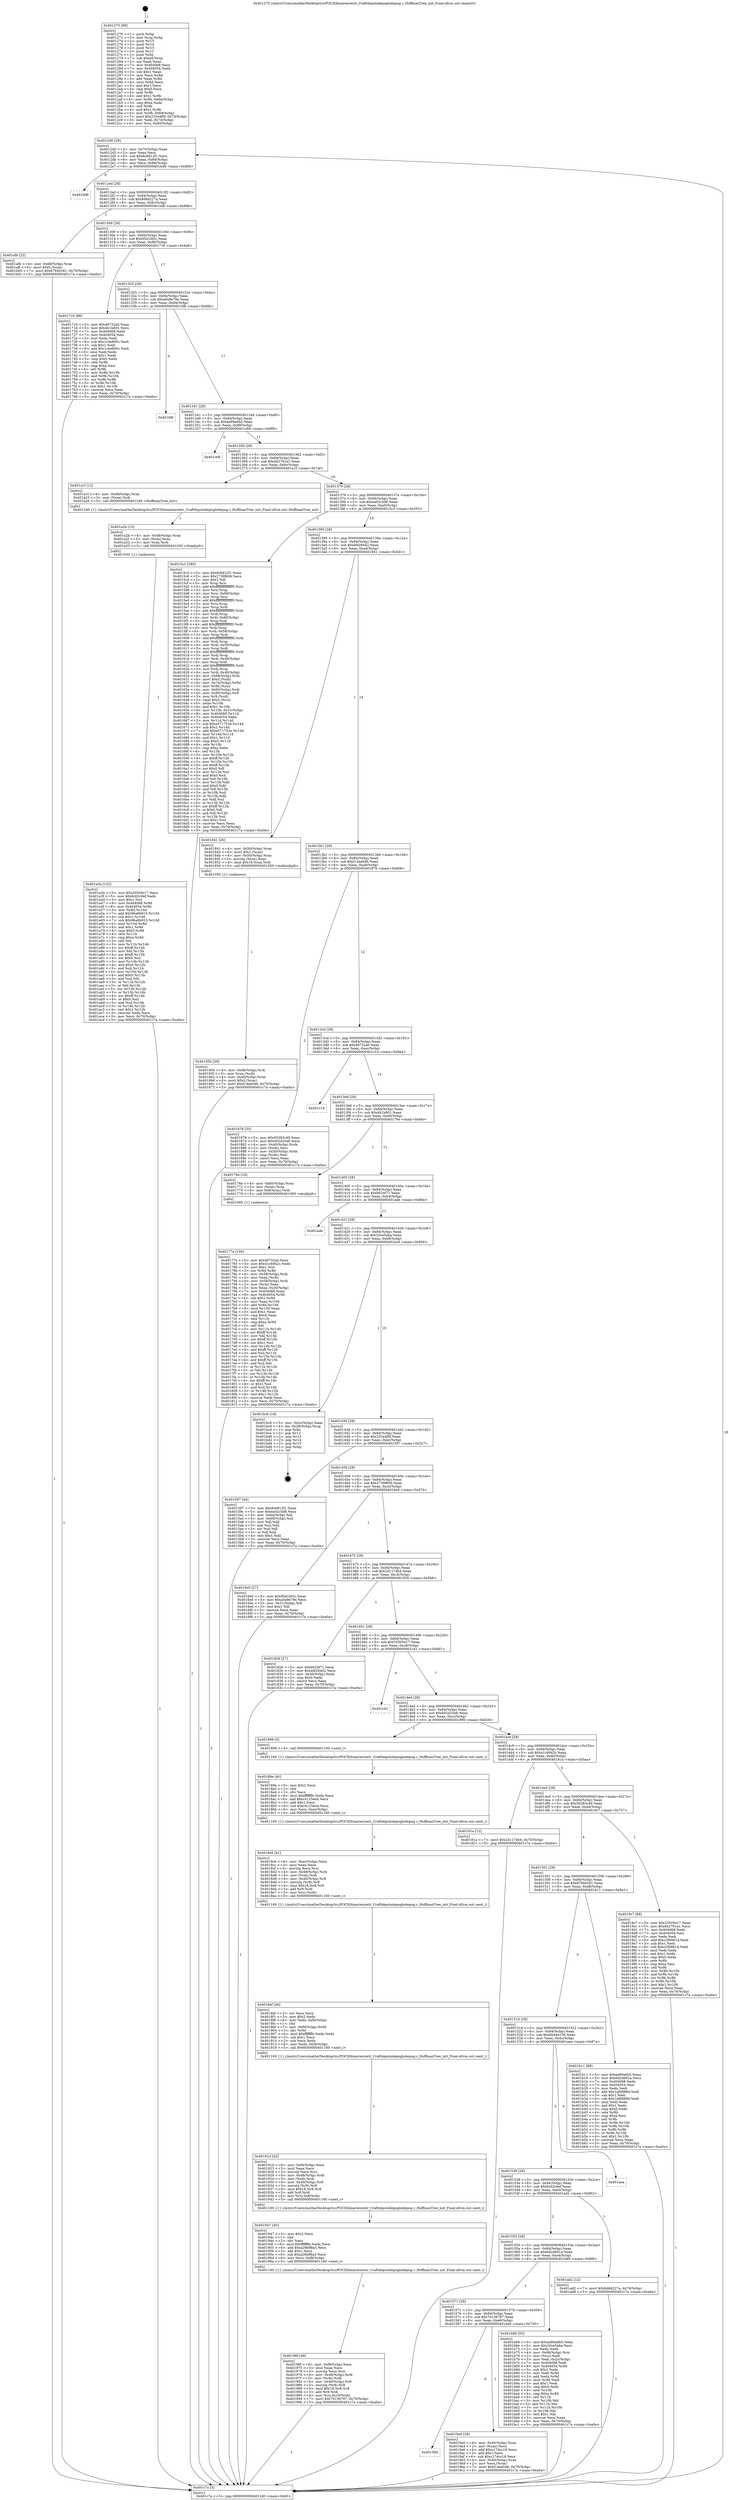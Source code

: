 digraph "0x401270" {
  label = "0x401270 (/mnt/c/Users/mathe/Desktop/tcc/POCII/binaries/extr_Craftdepslodepnglodepng.c_HuffmanTree_init_Final-ollvm.out::main(0))"
  labelloc = "t"
  node[shape=record]

  Entry [label="",width=0.3,height=0.3,shape=circle,fillcolor=black,style=filled]
  "0x4012d0" [label="{
     0x4012d0 [29]\l
     | [instrs]\l
     &nbsp;&nbsp;0x4012d0 \<+3\>: mov -0x70(%rbp),%eax\l
     &nbsp;&nbsp;0x4012d3 \<+2\>: mov %eax,%ecx\l
     &nbsp;&nbsp;0x4012d5 \<+6\>: sub $0x8c6812f1,%ecx\l
     &nbsp;&nbsp;0x4012db \<+6\>: mov %eax,-0x84(%rbp)\l
     &nbsp;&nbsp;0x4012e1 \<+6\>: mov %ecx,-0x88(%rbp)\l
     &nbsp;&nbsp;0x4012e7 \<+6\>: je 0000000000401bd8 \<main+0x968\>\l
  }"]
  "0x401bd8" [label="{
     0x401bd8\l
  }", style=dashed]
  "0x4012ed" [label="{
     0x4012ed [28]\l
     | [instrs]\l
     &nbsp;&nbsp;0x4012ed \<+5\>: jmp 00000000004012f2 \<main+0x82\>\l
     &nbsp;&nbsp;0x4012f2 \<+6\>: mov -0x84(%rbp),%eax\l
     &nbsp;&nbsp;0x4012f8 \<+5\>: sub $0x8d8d227a,%eax\l
     &nbsp;&nbsp;0x4012fd \<+6\>: mov %eax,-0x8c(%rbp)\l
     &nbsp;&nbsp;0x401303 \<+6\>: je 0000000000401afb \<main+0x88b\>\l
  }"]
  Exit [label="",width=0.3,height=0.3,shape=circle,fillcolor=black,style=filled,peripheries=2]
  "0x401afb" [label="{
     0x401afb [22]\l
     | [instrs]\l
     &nbsp;&nbsp;0x401afb \<+4\>: mov -0x68(%rbp),%rax\l
     &nbsp;&nbsp;0x401aff \<+6\>: movl $0x0,(%rax)\l
     &nbsp;&nbsp;0x401b05 \<+7\>: movl $0x67940261,-0x70(%rbp)\l
     &nbsp;&nbsp;0x401b0c \<+5\>: jmp 0000000000401c7a \<main+0xa0a\>\l
  }"]
  "0x401309" [label="{
     0x401309 [28]\l
     | [instrs]\l
     &nbsp;&nbsp;0x401309 \<+5\>: jmp 000000000040130e \<main+0x9e\>\l
     &nbsp;&nbsp;0x40130e \<+6\>: mov -0x84(%rbp),%eax\l
     &nbsp;&nbsp;0x401314 \<+5\>: sub $0x95d1fd3c,%eax\l
     &nbsp;&nbsp;0x401319 \<+6\>: mov %eax,-0x90(%rbp)\l
     &nbsp;&nbsp;0x40131f \<+6\>: je 0000000000401716 \<main+0x4a6\>\l
  }"]
  "0x401a3a" [label="{
     0x401a3a [152]\l
     | [instrs]\l
     &nbsp;&nbsp;0x401a3a \<+5\>: mov $0x33505e17,%ecx\l
     &nbsp;&nbsp;0x401a3f \<+5\>: mov $0x6c62c9ef,%edx\l
     &nbsp;&nbsp;0x401a44 \<+3\>: mov $0x1,%sil\l
     &nbsp;&nbsp;0x401a47 \<+8\>: mov 0x404068,%r8d\l
     &nbsp;&nbsp;0x401a4f \<+8\>: mov 0x404054,%r9d\l
     &nbsp;&nbsp;0x401a57 \<+3\>: mov %r8d,%r10d\l
     &nbsp;&nbsp;0x401a5a \<+7\>: add $0x96a6b915,%r10d\l
     &nbsp;&nbsp;0x401a61 \<+4\>: sub $0x1,%r10d\l
     &nbsp;&nbsp;0x401a65 \<+7\>: sub $0x96a6b915,%r10d\l
     &nbsp;&nbsp;0x401a6c \<+4\>: imul %r10d,%r8d\l
     &nbsp;&nbsp;0x401a70 \<+4\>: and $0x1,%r8d\l
     &nbsp;&nbsp;0x401a74 \<+4\>: cmp $0x0,%r8d\l
     &nbsp;&nbsp;0x401a78 \<+4\>: sete %r11b\l
     &nbsp;&nbsp;0x401a7c \<+4\>: cmp $0xa,%r9d\l
     &nbsp;&nbsp;0x401a80 \<+3\>: setl %bl\l
     &nbsp;&nbsp;0x401a83 \<+3\>: mov %r11b,%r14b\l
     &nbsp;&nbsp;0x401a86 \<+4\>: xor $0xff,%r14b\l
     &nbsp;&nbsp;0x401a8a \<+3\>: mov %bl,%r15b\l
     &nbsp;&nbsp;0x401a8d \<+4\>: xor $0xff,%r15b\l
     &nbsp;&nbsp;0x401a91 \<+4\>: xor $0x0,%sil\l
     &nbsp;&nbsp;0x401a95 \<+3\>: mov %r14b,%r12b\l
     &nbsp;&nbsp;0x401a98 \<+4\>: and $0x0,%r12b\l
     &nbsp;&nbsp;0x401a9c \<+3\>: and %sil,%r11b\l
     &nbsp;&nbsp;0x401a9f \<+3\>: mov %r15b,%r13b\l
     &nbsp;&nbsp;0x401aa2 \<+4\>: and $0x0,%r13b\l
     &nbsp;&nbsp;0x401aa6 \<+3\>: and %sil,%bl\l
     &nbsp;&nbsp;0x401aa9 \<+3\>: or %r11b,%r12b\l
     &nbsp;&nbsp;0x401aac \<+3\>: or %bl,%r13b\l
     &nbsp;&nbsp;0x401aaf \<+3\>: xor %r13b,%r12b\l
     &nbsp;&nbsp;0x401ab2 \<+3\>: or %r15b,%r14b\l
     &nbsp;&nbsp;0x401ab5 \<+4\>: xor $0xff,%r14b\l
     &nbsp;&nbsp;0x401ab9 \<+4\>: or $0x0,%sil\l
     &nbsp;&nbsp;0x401abd \<+3\>: and %sil,%r14b\l
     &nbsp;&nbsp;0x401ac0 \<+3\>: or %r14b,%r12b\l
     &nbsp;&nbsp;0x401ac3 \<+4\>: test $0x1,%r12b\l
     &nbsp;&nbsp;0x401ac7 \<+3\>: cmovne %edx,%ecx\l
     &nbsp;&nbsp;0x401aca \<+3\>: mov %ecx,-0x70(%rbp)\l
     &nbsp;&nbsp;0x401acd \<+5\>: jmp 0000000000401c7a \<main+0xa0a\>\l
  }"]
  "0x401716" [label="{
     0x401716 [88]\l
     | [instrs]\l
     &nbsp;&nbsp;0x401716 \<+5\>: mov $0x49732a0,%eax\l
     &nbsp;&nbsp;0x40171b \<+5\>: mov $0x4b1b801,%ecx\l
     &nbsp;&nbsp;0x401720 \<+7\>: mov 0x404068,%edx\l
     &nbsp;&nbsp;0x401727 \<+7\>: mov 0x404054,%esi\l
     &nbsp;&nbsp;0x40172e \<+2\>: mov %edx,%edi\l
     &nbsp;&nbsp;0x401730 \<+6\>: sub $0x1c4e895c,%edi\l
     &nbsp;&nbsp;0x401736 \<+3\>: sub $0x1,%edi\l
     &nbsp;&nbsp;0x401739 \<+6\>: add $0x1c4e895c,%edi\l
     &nbsp;&nbsp;0x40173f \<+3\>: imul %edi,%edx\l
     &nbsp;&nbsp;0x401742 \<+3\>: and $0x1,%edx\l
     &nbsp;&nbsp;0x401745 \<+3\>: cmp $0x0,%edx\l
     &nbsp;&nbsp;0x401748 \<+4\>: sete %r8b\l
     &nbsp;&nbsp;0x40174c \<+3\>: cmp $0xa,%esi\l
     &nbsp;&nbsp;0x40174f \<+4\>: setl %r9b\l
     &nbsp;&nbsp;0x401753 \<+3\>: mov %r8b,%r10b\l
     &nbsp;&nbsp;0x401756 \<+3\>: and %r9b,%r10b\l
     &nbsp;&nbsp;0x401759 \<+3\>: xor %r9b,%r8b\l
     &nbsp;&nbsp;0x40175c \<+3\>: or %r8b,%r10b\l
     &nbsp;&nbsp;0x40175f \<+4\>: test $0x1,%r10b\l
     &nbsp;&nbsp;0x401763 \<+3\>: cmovne %ecx,%eax\l
     &nbsp;&nbsp;0x401766 \<+3\>: mov %eax,-0x70(%rbp)\l
     &nbsp;&nbsp;0x401769 \<+5\>: jmp 0000000000401c7a \<main+0xa0a\>\l
  }"]
  "0x401325" [label="{
     0x401325 [28]\l
     | [instrs]\l
     &nbsp;&nbsp;0x401325 \<+5\>: jmp 000000000040132a \<main+0xba\>\l
     &nbsp;&nbsp;0x40132a \<+6\>: mov -0x84(%rbp),%eax\l
     &nbsp;&nbsp;0x401330 \<+5\>: sub $0xa0a9e79e,%eax\l
     &nbsp;&nbsp;0x401335 \<+6\>: mov %eax,-0x94(%rbp)\l
     &nbsp;&nbsp;0x40133b \<+6\>: je 00000000004016fb \<main+0x48b\>\l
  }"]
  "0x401a2b" [label="{
     0x401a2b [15]\l
     | [instrs]\l
     &nbsp;&nbsp;0x401a2b \<+4\>: mov -0x48(%rbp),%rax\l
     &nbsp;&nbsp;0x401a2f \<+3\>: mov (%rax),%rax\l
     &nbsp;&nbsp;0x401a32 \<+3\>: mov %rax,%rdi\l
     &nbsp;&nbsp;0x401a35 \<+5\>: call 0000000000401030 \<free@plt\>\l
     | [calls]\l
     &nbsp;&nbsp;0x401030 \{1\} (unknown)\l
  }"]
  "0x4016fb" [label="{
     0x4016fb\l
  }", style=dashed]
  "0x401341" [label="{
     0x401341 [28]\l
     | [instrs]\l
     &nbsp;&nbsp;0x401341 \<+5\>: jmp 0000000000401346 \<main+0xd6\>\l
     &nbsp;&nbsp;0x401346 \<+6\>: mov -0x84(%rbp),%eax\l
     &nbsp;&nbsp;0x40134c \<+5\>: sub $0xae89a6b5,%eax\l
     &nbsp;&nbsp;0x401351 \<+6\>: mov %eax,-0x98(%rbp)\l
     &nbsp;&nbsp;0x401357 \<+6\>: je 0000000000401c68 \<main+0x9f8\>\l
  }"]
  "0x40158d" [label="{
     0x40158d\l
  }", style=dashed]
  "0x401c68" [label="{
     0x401c68\l
  }", style=dashed]
  "0x40135d" [label="{
     0x40135d [28]\l
     | [instrs]\l
     &nbsp;&nbsp;0x40135d \<+5\>: jmp 0000000000401362 \<main+0xf2\>\l
     &nbsp;&nbsp;0x401362 \<+6\>: mov -0x84(%rbp),%eax\l
     &nbsp;&nbsp;0x401368 \<+5\>: sub $0xd42791a1,%eax\l
     &nbsp;&nbsp;0x40136d \<+6\>: mov %eax,-0x9c(%rbp)\l
     &nbsp;&nbsp;0x401373 \<+6\>: je 0000000000401a1f \<main+0x7af\>\l
  }"]
  "0x4019a0" [label="{
     0x4019a0 [39]\l
     | [instrs]\l
     &nbsp;&nbsp;0x4019a0 \<+4\>: mov -0x40(%rbp),%rax\l
     &nbsp;&nbsp;0x4019a4 \<+2\>: mov (%rax),%ecx\l
     &nbsp;&nbsp;0x4019a6 \<+6\>: add $0xc17dcc18,%ecx\l
     &nbsp;&nbsp;0x4019ac \<+3\>: add $0x1,%ecx\l
     &nbsp;&nbsp;0x4019af \<+6\>: sub $0xc17dcc18,%ecx\l
     &nbsp;&nbsp;0x4019b5 \<+4\>: mov -0x40(%rbp),%rax\l
     &nbsp;&nbsp;0x4019b9 \<+2\>: mov %ecx,(%rax)\l
     &nbsp;&nbsp;0x4019bb \<+7\>: movl $0xf14ae046,-0x70(%rbp)\l
     &nbsp;&nbsp;0x4019c2 \<+5\>: jmp 0000000000401c7a \<main+0xa0a\>\l
  }"]
  "0x401a1f" [label="{
     0x401a1f [12]\l
     | [instrs]\l
     &nbsp;&nbsp;0x401a1f \<+4\>: mov -0x48(%rbp),%rax\l
     &nbsp;&nbsp;0x401a23 \<+3\>: mov (%rax),%rdi\l
     &nbsp;&nbsp;0x401a26 \<+5\>: call 0000000000401240 \<HuffmanTree_init\>\l
     | [calls]\l
     &nbsp;&nbsp;0x401240 \{1\} (/mnt/c/Users/mathe/Desktop/tcc/POCII/binaries/extr_Craftdepslodepnglodepng.c_HuffmanTree_init_Final-ollvm.out::HuffmanTree_init)\l
  }"]
  "0x401379" [label="{
     0x401379 [28]\l
     | [instrs]\l
     &nbsp;&nbsp;0x401379 \<+5\>: jmp 000000000040137e \<main+0x10e\>\l
     &nbsp;&nbsp;0x40137e \<+6\>: mov -0x84(%rbp),%eax\l
     &nbsp;&nbsp;0x401384 \<+5\>: sub $0xea02c5d8,%eax\l
     &nbsp;&nbsp;0x401389 \<+6\>: mov %eax,-0xa0(%rbp)\l
     &nbsp;&nbsp;0x40138f \<+6\>: je 00000000004015c3 \<main+0x353\>\l
  }"]
  "0x401571" [label="{
     0x401571 [28]\l
     | [instrs]\l
     &nbsp;&nbsp;0x401571 \<+5\>: jmp 0000000000401576 \<main+0x306\>\l
     &nbsp;&nbsp;0x401576 \<+6\>: mov -0x84(%rbp),%eax\l
     &nbsp;&nbsp;0x40157c \<+5\>: sub $0x70156787,%eax\l
     &nbsp;&nbsp;0x401581 \<+6\>: mov %eax,-0xe8(%rbp)\l
     &nbsp;&nbsp;0x401587 \<+6\>: je 00000000004019a0 \<main+0x730\>\l
  }"]
  "0x4015c3" [label="{
     0x4015c3 [285]\l
     | [instrs]\l
     &nbsp;&nbsp;0x4015c3 \<+5\>: mov $0x8c6812f1,%eax\l
     &nbsp;&nbsp;0x4015c8 \<+5\>: mov $0x2739f606,%ecx\l
     &nbsp;&nbsp;0x4015cd \<+2\>: mov $0x1,%dl\l
     &nbsp;&nbsp;0x4015cf \<+3\>: mov %rsp,%rsi\l
     &nbsp;&nbsp;0x4015d2 \<+4\>: add $0xfffffffffffffff0,%rsi\l
     &nbsp;&nbsp;0x4015d6 \<+3\>: mov %rsi,%rsp\l
     &nbsp;&nbsp;0x4015d9 \<+4\>: mov %rsi,-0x68(%rbp)\l
     &nbsp;&nbsp;0x4015dd \<+3\>: mov %rsp,%rsi\l
     &nbsp;&nbsp;0x4015e0 \<+4\>: add $0xfffffffffffffff0,%rsi\l
     &nbsp;&nbsp;0x4015e4 \<+3\>: mov %rsi,%rsp\l
     &nbsp;&nbsp;0x4015e7 \<+3\>: mov %rsp,%rdi\l
     &nbsp;&nbsp;0x4015ea \<+4\>: add $0xfffffffffffffff0,%rdi\l
     &nbsp;&nbsp;0x4015ee \<+3\>: mov %rdi,%rsp\l
     &nbsp;&nbsp;0x4015f1 \<+4\>: mov %rdi,-0x60(%rbp)\l
     &nbsp;&nbsp;0x4015f5 \<+3\>: mov %rsp,%rdi\l
     &nbsp;&nbsp;0x4015f8 \<+4\>: add $0xfffffffffffffff0,%rdi\l
     &nbsp;&nbsp;0x4015fc \<+3\>: mov %rdi,%rsp\l
     &nbsp;&nbsp;0x4015ff \<+4\>: mov %rdi,-0x58(%rbp)\l
     &nbsp;&nbsp;0x401603 \<+3\>: mov %rsp,%rdi\l
     &nbsp;&nbsp;0x401606 \<+4\>: add $0xfffffffffffffff0,%rdi\l
     &nbsp;&nbsp;0x40160a \<+3\>: mov %rdi,%rsp\l
     &nbsp;&nbsp;0x40160d \<+4\>: mov %rdi,-0x50(%rbp)\l
     &nbsp;&nbsp;0x401611 \<+3\>: mov %rsp,%rdi\l
     &nbsp;&nbsp;0x401614 \<+4\>: add $0xfffffffffffffff0,%rdi\l
     &nbsp;&nbsp;0x401618 \<+3\>: mov %rdi,%rsp\l
     &nbsp;&nbsp;0x40161b \<+4\>: mov %rdi,-0x48(%rbp)\l
     &nbsp;&nbsp;0x40161f \<+3\>: mov %rsp,%rdi\l
     &nbsp;&nbsp;0x401622 \<+4\>: add $0xfffffffffffffff0,%rdi\l
     &nbsp;&nbsp;0x401626 \<+3\>: mov %rdi,%rsp\l
     &nbsp;&nbsp;0x401629 \<+4\>: mov %rdi,-0x40(%rbp)\l
     &nbsp;&nbsp;0x40162d \<+4\>: mov -0x68(%rbp),%rdi\l
     &nbsp;&nbsp;0x401631 \<+6\>: movl $0x0,(%rdi)\l
     &nbsp;&nbsp;0x401637 \<+4\>: mov -0x74(%rbp),%r8d\l
     &nbsp;&nbsp;0x40163b \<+3\>: mov %r8d,(%rsi)\l
     &nbsp;&nbsp;0x40163e \<+4\>: mov -0x60(%rbp),%rdi\l
     &nbsp;&nbsp;0x401642 \<+4\>: mov -0x80(%rbp),%r9\l
     &nbsp;&nbsp;0x401646 \<+3\>: mov %r9,(%rdi)\l
     &nbsp;&nbsp;0x401649 \<+3\>: cmpl $0x2,(%rsi)\l
     &nbsp;&nbsp;0x40164c \<+4\>: setne %r10b\l
     &nbsp;&nbsp;0x401650 \<+4\>: and $0x1,%r10b\l
     &nbsp;&nbsp;0x401654 \<+4\>: mov %r10b,-0x31(%rbp)\l
     &nbsp;&nbsp;0x401658 \<+8\>: mov 0x404068,%r11d\l
     &nbsp;&nbsp;0x401660 \<+7\>: mov 0x404054,%ebx\l
     &nbsp;&nbsp;0x401667 \<+3\>: mov %r11d,%r14d\l
     &nbsp;&nbsp;0x40166a \<+7\>: sub $0xe571753e,%r14d\l
     &nbsp;&nbsp;0x401671 \<+4\>: sub $0x1,%r14d\l
     &nbsp;&nbsp;0x401675 \<+7\>: add $0xe571753e,%r14d\l
     &nbsp;&nbsp;0x40167c \<+4\>: imul %r14d,%r11d\l
     &nbsp;&nbsp;0x401680 \<+4\>: and $0x1,%r11d\l
     &nbsp;&nbsp;0x401684 \<+4\>: cmp $0x0,%r11d\l
     &nbsp;&nbsp;0x401688 \<+4\>: sete %r10b\l
     &nbsp;&nbsp;0x40168c \<+3\>: cmp $0xa,%ebx\l
     &nbsp;&nbsp;0x40168f \<+4\>: setl %r15b\l
     &nbsp;&nbsp;0x401693 \<+3\>: mov %r10b,%r12b\l
     &nbsp;&nbsp;0x401696 \<+4\>: xor $0xff,%r12b\l
     &nbsp;&nbsp;0x40169a \<+3\>: mov %r15b,%r13b\l
     &nbsp;&nbsp;0x40169d \<+4\>: xor $0xff,%r13b\l
     &nbsp;&nbsp;0x4016a1 \<+3\>: xor $0x0,%dl\l
     &nbsp;&nbsp;0x4016a4 \<+3\>: mov %r12b,%sil\l
     &nbsp;&nbsp;0x4016a7 \<+4\>: and $0x0,%sil\l
     &nbsp;&nbsp;0x4016ab \<+3\>: and %dl,%r10b\l
     &nbsp;&nbsp;0x4016ae \<+3\>: mov %r13b,%dil\l
     &nbsp;&nbsp;0x4016b1 \<+4\>: and $0x0,%dil\l
     &nbsp;&nbsp;0x4016b5 \<+3\>: and %dl,%r15b\l
     &nbsp;&nbsp;0x4016b8 \<+3\>: or %r10b,%sil\l
     &nbsp;&nbsp;0x4016bb \<+3\>: or %r15b,%dil\l
     &nbsp;&nbsp;0x4016be \<+3\>: xor %dil,%sil\l
     &nbsp;&nbsp;0x4016c1 \<+3\>: or %r13b,%r12b\l
     &nbsp;&nbsp;0x4016c4 \<+4\>: xor $0xff,%r12b\l
     &nbsp;&nbsp;0x4016c8 \<+3\>: or $0x0,%dl\l
     &nbsp;&nbsp;0x4016cb \<+3\>: and %dl,%r12b\l
     &nbsp;&nbsp;0x4016ce \<+3\>: or %r12b,%sil\l
     &nbsp;&nbsp;0x4016d1 \<+4\>: test $0x1,%sil\l
     &nbsp;&nbsp;0x4016d5 \<+3\>: cmovne %ecx,%eax\l
     &nbsp;&nbsp;0x4016d8 \<+3\>: mov %eax,-0x70(%rbp)\l
     &nbsp;&nbsp;0x4016db \<+5\>: jmp 0000000000401c7a \<main+0xa0a\>\l
  }"]
  "0x401395" [label="{
     0x401395 [28]\l
     | [instrs]\l
     &nbsp;&nbsp;0x401395 \<+5\>: jmp 000000000040139a \<main+0x12a\>\l
     &nbsp;&nbsp;0x40139a \<+6\>: mov -0x84(%rbp),%eax\l
     &nbsp;&nbsp;0x4013a0 \<+5\>: sub $0xefd28442,%eax\l
     &nbsp;&nbsp;0x4013a5 \<+6\>: mov %eax,-0xa4(%rbp)\l
     &nbsp;&nbsp;0x4013ab \<+6\>: je 0000000000401841 \<main+0x5d1\>\l
  }"]
  "0x401b69" [label="{
     0x401b69 [93]\l
     | [instrs]\l
     &nbsp;&nbsp;0x401b69 \<+5\>: mov $0xae89a6b5,%eax\l
     &nbsp;&nbsp;0x401b6e \<+5\>: mov $0x20ce5aba,%ecx\l
     &nbsp;&nbsp;0x401b73 \<+2\>: xor %edx,%edx\l
     &nbsp;&nbsp;0x401b75 \<+4\>: mov -0x68(%rbp),%rsi\l
     &nbsp;&nbsp;0x401b79 \<+2\>: mov (%rsi),%edi\l
     &nbsp;&nbsp;0x401b7b \<+3\>: mov %edi,-0x2c(%rbp)\l
     &nbsp;&nbsp;0x401b7e \<+7\>: mov 0x404068,%edi\l
     &nbsp;&nbsp;0x401b85 \<+8\>: mov 0x404054,%r8d\l
     &nbsp;&nbsp;0x401b8d \<+3\>: sub $0x1,%edx\l
     &nbsp;&nbsp;0x401b90 \<+3\>: mov %edi,%r9d\l
     &nbsp;&nbsp;0x401b93 \<+3\>: add %edx,%r9d\l
     &nbsp;&nbsp;0x401b96 \<+4\>: imul %r9d,%edi\l
     &nbsp;&nbsp;0x401b9a \<+3\>: and $0x1,%edi\l
     &nbsp;&nbsp;0x401b9d \<+3\>: cmp $0x0,%edi\l
     &nbsp;&nbsp;0x401ba0 \<+4\>: sete %r10b\l
     &nbsp;&nbsp;0x401ba4 \<+4\>: cmp $0xa,%r8d\l
     &nbsp;&nbsp;0x401ba8 \<+4\>: setl %r11b\l
     &nbsp;&nbsp;0x401bac \<+3\>: mov %r10b,%bl\l
     &nbsp;&nbsp;0x401baf \<+3\>: and %r11b,%bl\l
     &nbsp;&nbsp;0x401bb2 \<+3\>: xor %r11b,%r10b\l
     &nbsp;&nbsp;0x401bb5 \<+3\>: or %r10b,%bl\l
     &nbsp;&nbsp;0x401bb8 \<+3\>: test $0x1,%bl\l
     &nbsp;&nbsp;0x401bbb \<+3\>: cmovne %ecx,%eax\l
     &nbsp;&nbsp;0x401bbe \<+3\>: mov %eax,-0x70(%rbp)\l
     &nbsp;&nbsp;0x401bc1 \<+5\>: jmp 0000000000401c7a \<main+0xa0a\>\l
  }"]
  "0x401841" [label="{
     0x401841 [26]\l
     | [instrs]\l
     &nbsp;&nbsp;0x401841 \<+4\>: mov -0x50(%rbp),%rax\l
     &nbsp;&nbsp;0x401845 \<+6\>: movl $0x1,(%rax)\l
     &nbsp;&nbsp;0x40184b \<+4\>: mov -0x50(%rbp),%rax\l
     &nbsp;&nbsp;0x40184f \<+3\>: movslq (%rax),%rax\l
     &nbsp;&nbsp;0x401852 \<+4\>: imul $0x18,%rax,%rdi\l
     &nbsp;&nbsp;0x401856 \<+5\>: call 0000000000401050 \<malloc@plt\>\l
     | [calls]\l
     &nbsp;&nbsp;0x401050 \{1\} (unknown)\l
  }"]
  "0x4013b1" [label="{
     0x4013b1 [28]\l
     | [instrs]\l
     &nbsp;&nbsp;0x4013b1 \<+5\>: jmp 00000000004013b6 \<main+0x146\>\l
     &nbsp;&nbsp;0x4013b6 \<+6\>: mov -0x84(%rbp),%eax\l
     &nbsp;&nbsp;0x4013bc \<+5\>: sub $0xf14ae046,%eax\l
     &nbsp;&nbsp;0x4013c1 \<+6\>: mov %eax,-0xa8(%rbp)\l
     &nbsp;&nbsp;0x4013c7 \<+6\>: je 0000000000401878 \<main+0x608\>\l
  }"]
  "0x401555" [label="{
     0x401555 [28]\l
     | [instrs]\l
     &nbsp;&nbsp;0x401555 \<+5\>: jmp 000000000040155a \<main+0x2ea\>\l
     &nbsp;&nbsp;0x40155a \<+6\>: mov -0x84(%rbp),%eax\l
     &nbsp;&nbsp;0x401560 \<+5\>: sub $0x6d2d691a,%eax\l
     &nbsp;&nbsp;0x401565 \<+6\>: mov %eax,-0xe4(%rbp)\l
     &nbsp;&nbsp;0x40156b \<+6\>: je 0000000000401b69 \<main+0x8f9\>\l
  }"]
  "0x401878" [label="{
     0x401878 [33]\l
     | [instrs]\l
     &nbsp;&nbsp;0x401878 \<+5\>: mov $0x50383c49,%eax\l
     &nbsp;&nbsp;0x40187d \<+5\>: mov $0x402d25e6,%ecx\l
     &nbsp;&nbsp;0x401882 \<+4\>: mov -0x40(%rbp),%rdx\l
     &nbsp;&nbsp;0x401886 \<+2\>: mov (%rdx),%esi\l
     &nbsp;&nbsp;0x401888 \<+4\>: mov -0x50(%rbp),%rdx\l
     &nbsp;&nbsp;0x40188c \<+2\>: cmp (%rdx),%esi\l
     &nbsp;&nbsp;0x40188e \<+3\>: cmovl %ecx,%eax\l
     &nbsp;&nbsp;0x401891 \<+3\>: mov %eax,-0x70(%rbp)\l
     &nbsp;&nbsp;0x401894 \<+5\>: jmp 0000000000401c7a \<main+0xa0a\>\l
  }"]
  "0x4013cd" [label="{
     0x4013cd [28]\l
     | [instrs]\l
     &nbsp;&nbsp;0x4013cd \<+5\>: jmp 00000000004013d2 \<main+0x162\>\l
     &nbsp;&nbsp;0x4013d2 \<+6\>: mov -0x84(%rbp),%eax\l
     &nbsp;&nbsp;0x4013d8 \<+5\>: sub $0x49732a0,%eax\l
     &nbsp;&nbsp;0x4013dd \<+6\>: mov %eax,-0xac(%rbp)\l
     &nbsp;&nbsp;0x4013e3 \<+6\>: je 0000000000401c14 \<main+0x9a4\>\l
  }"]
  "0x401ad2" [label="{
     0x401ad2 [12]\l
     | [instrs]\l
     &nbsp;&nbsp;0x401ad2 \<+7\>: movl $0x8d8d227a,-0x70(%rbp)\l
     &nbsp;&nbsp;0x401ad9 \<+5\>: jmp 0000000000401c7a \<main+0xa0a\>\l
  }"]
  "0x401c14" [label="{
     0x401c14\l
  }", style=dashed]
  "0x4013e9" [label="{
     0x4013e9 [28]\l
     | [instrs]\l
     &nbsp;&nbsp;0x4013e9 \<+5\>: jmp 00000000004013ee \<main+0x17e\>\l
     &nbsp;&nbsp;0x4013ee \<+6\>: mov -0x84(%rbp),%eax\l
     &nbsp;&nbsp;0x4013f4 \<+5\>: sub $0x4b1b801,%eax\l
     &nbsp;&nbsp;0x4013f9 \<+6\>: mov %eax,-0xb0(%rbp)\l
     &nbsp;&nbsp;0x4013ff \<+6\>: je 000000000040176e \<main+0x4fe\>\l
  }"]
  "0x401539" [label="{
     0x401539 [28]\l
     | [instrs]\l
     &nbsp;&nbsp;0x401539 \<+5\>: jmp 000000000040153e \<main+0x2ce\>\l
     &nbsp;&nbsp;0x40153e \<+6\>: mov -0x84(%rbp),%eax\l
     &nbsp;&nbsp;0x401544 \<+5\>: sub $0x6c62c9ef,%eax\l
     &nbsp;&nbsp;0x401549 \<+6\>: mov %eax,-0xe0(%rbp)\l
     &nbsp;&nbsp;0x40154f \<+6\>: je 0000000000401ad2 \<main+0x862\>\l
  }"]
  "0x40176e" [label="{
     0x40176e [16]\l
     | [instrs]\l
     &nbsp;&nbsp;0x40176e \<+4\>: mov -0x60(%rbp),%rax\l
     &nbsp;&nbsp;0x401772 \<+3\>: mov (%rax),%rax\l
     &nbsp;&nbsp;0x401775 \<+4\>: mov 0x8(%rax),%rdi\l
     &nbsp;&nbsp;0x401779 \<+5\>: call 0000000000401060 \<atoi@plt\>\l
     | [calls]\l
     &nbsp;&nbsp;0x401060 \{1\} (unknown)\l
  }"]
  "0x401405" [label="{
     0x401405 [28]\l
     | [instrs]\l
     &nbsp;&nbsp;0x401405 \<+5\>: jmp 000000000040140a \<main+0x19a\>\l
     &nbsp;&nbsp;0x40140a \<+6\>: mov -0x84(%rbp),%eax\l
     &nbsp;&nbsp;0x401410 \<+5\>: sub $0xb024f71,%eax\l
     &nbsp;&nbsp;0x401415 \<+6\>: mov %eax,-0xb4(%rbp)\l
     &nbsp;&nbsp;0x40141b \<+6\>: je 0000000000401ade \<main+0x86e\>\l
  }"]
  "0x401aea" [label="{
     0x401aea\l
  }", style=dashed]
  "0x401ade" [label="{
     0x401ade\l
  }", style=dashed]
  "0x401421" [label="{
     0x401421 [28]\l
     | [instrs]\l
     &nbsp;&nbsp;0x401421 \<+5\>: jmp 0000000000401426 \<main+0x1b6\>\l
     &nbsp;&nbsp;0x401426 \<+6\>: mov -0x84(%rbp),%eax\l
     &nbsp;&nbsp;0x40142c \<+5\>: sub $0x20ce5aba,%eax\l
     &nbsp;&nbsp;0x401431 \<+6\>: mov %eax,-0xb8(%rbp)\l
     &nbsp;&nbsp;0x401437 \<+6\>: je 0000000000401bc6 \<main+0x956\>\l
  }"]
  "0x40151d" [label="{
     0x40151d [28]\l
     | [instrs]\l
     &nbsp;&nbsp;0x40151d \<+5\>: jmp 0000000000401522 \<main+0x2b2\>\l
     &nbsp;&nbsp;0x401522 \<+6\>: mov -0x84(%rbp),%eax\l
     &nbsp;&nbsp;0x401528 \<+5\>: sub $0x6b48a136,%eax\l
     &nbsp;&nbsp;0x40152d \<+6\>: mov %eax,-0xdc(%rbp)\l
     &nbsp;&nbsp;0x401533 \<+6\>: je 0000000000401aea \<main+0x87a\>\l
  }"]
  "0x401bc6" [label="{
     0x401bc6 [18]\l
     | [instrs]\l
     &nbsp;&nbsp;0x401bc6 \<+3\>: mov -0x2c(%rbp),%eax\l
     &nbsp;&nbsp;0x401bc9 \<+4\>: lea -0x28(%rbp),%rsp\l
     &nbsp;&nbsp;0x401bcd \<+1\>: pop %rbx\l
     &nbsp;&nbsp;0x401bce \<+2\>: pop %r12\l
     &nbsp;&nbsp;0x401bd0 \<+2\>: pop %r13\l
     &nbsp;&nbsp;0x401bd2 \<+2\>: pop %r14\l
     &nbsp;&nbsp;0x401bd4 \<+2\>: pop %r15\l
     &nbsp;&nbsp;0x401bd6 \<+1\>: pop %rbp\l
     &nbsp;&nbsp;0x401bd7 \<+1\>: ret\l
  }"]
  "0x40143d" [label="{
     0x40143d [28]\l
     | [instrs]\l
     &nbsp;&nbsp;0x40143d \<+5\>: jmp 0000000000401442 \<main+0x1d2\>\l
     &nbsp;&nbsp;0x401442 \<+6\>: mov -0x84(%rbp),%eax\l
     &nbsp;&nbsp;0x401448 \<+5\>: sub $0x232e4f0f,%eax\l
     &nbsp;&nbsp;0x40144d \<+6\>: mov %eax,-0xbc(%rbp)\l
     &nbsp;&nbsp;0x401453 \<+6\>: je 0000000000401597 \<main+0x327\>\l
  }"]
  "0x401b11" [label="{
     0x401b11 [88]\l
     | [instrs]\l
     &nbsp;&nbsp;0x401b11 \<+5\>: mov $0xae89a6b5,%eax\l
     &nbsp;&nbsp;0x401b16 \<+5\>: mov $0x6d2d691a,%ecx\l
     &nbsp;&nbsp;0x401b1b \<+7\>: mov 0x404068,%edx\l
     &nbsp;&nbsp;0x401b22 \<+7\>: mov 0x404054,%esi\l
     &nbsp;&nbsp;0x401b29 \<+2\>: mov %edx,%edi\l
     &nbsp;&nbsp;0x401b2b \<+6\>: add $0x1afd888d,%edi\l
     &nbsp;&nbsp;0x401b31 \<+3\>: sub $0x1,%edi\l
     &nbsp;&nbsp;0x401b34 \<+6\>: sub $0x1afd888d,%edi\l
     &nbsp;&nbsp;0x401b3a \<+3\>: imul %edi,%edx\l
     &nbsp;&nbsp;0x401b3d \<+3\>: and $0x1,%edx\l
     &nbsp;&nbsp;0x401b40 \<+3\>: cmp $0x0,%edx\l
     &nbsp;&nbsp;0x401b43 \<+4\>: sete %r8b\l
     &nbsp;&nbsp;0x401b47 \<+3\>: cmp $0xa,%esi\l
     &nbsp;&nbsp;0x401b4a \<+4\>: setl %r9b\l
     &nbsp;&nbsp;0x401b4e \<+3\>: mov %r8b,%r10b\l
     &nbsp;&nbsp;0x401b51 \<+3\>: and %r9b,%r10b\l
     &nbsp;&nbsp;0x401b54 \<+3\>: xor %r9b,%r8b\l
     &nbsp;&nbsp;0x401b57 \<+3\>: or %r8b,%r10b\l
     &nbsp;&nbsp;0x401b5a \<+4\>: test $0x1,%r10b\l
     &nbsp;&nbsp;0x401b5e \<+3\>: cmovne %ecx,%eax\l
     &nbsp;&nbsp;0x401b61 \<+3\>: mov %eax,-0x70(%rbp)\l
     &nbsp;&nbsp;0x401b64 \<+5\>: jmp 0000000000401c7a \<main+0xa0a\>\l
  }"]
  "0x401597" [label="{
     0x401597 [44]\l
     | [instrs]\l
     &nbsp;&nbsp;0x401597 \<+5\>: mov $0x8c6812f1,%eax\l
     &nbsp;&nbsp;0x40159c \<+5\>: mov $0xea02c5d8,%ecx\l
     &nbsp;&nbsp;0x4015a1 \<+3\>: mov -0x6a(%rbp),%dl\l
     &nbsp;&nbsp;0x4015a4 \<+4\>: mov -0x69(%rbp),%sil\l
     &nbsp;&nbsp;0x4015a8 \<+3\>: mov %dl,%dil\l
     &nbsp;&nbsp;0x4015ab \<+3\>: and %sil,%dil\l
     &nbsp;&nbsp;0x4015ae \<+3\>: xor %sil,%dl\l
     &nbsp;&nbsp;0x4015b1 \<+3\>: or %dl,%dil\l
     &nbsp;&nbsp;0x4015b4 \<+4\>: test $0x1,%dil\l
     &nbsp;&nbsp;0x4015b8 \<+3\>: cmovne %ecx,%eax\l
     &nbsp;&nbsp;0x4015bb \<+3\>: mov %eax,-0x70(%rbp)\l
     &nbsp;&nbsp;0x4015be \<+5\>: jmp 0000000000401c7a \<main+0xa0a\>\l
  }"]
  "0x401459" [label="{
     0x401459 [28]\l
     | [instrs]\l
     &nbsp;&nbsp;0x401459 \<+5\>: jmp 000000000040145e \<main+0x1ee\>\l
     &nbsp;&nbsp;0x40145e \<+6\>: mov -0x84(%rbp),%eax\l
     &nbsp;&nbsp;0x401464 \<+5\>: sub $0x2739f606,%eax\l
     &nbsp;&nbsp;0x401469 \<+6\>: mov %eax,-0xc0(%rbp)\l
     &nbsp;&nbsp;0x40146f \<+6\>: je 00000000004016e0 \<main+0x470\>\l
  }"]
  "0x401c7a" [label="{
     0x401c7a [5]\l
     | [instrs]\l
     &nbsp;&nbsp;0x401c7a \<+5\>: jmp 00000000004012d0 \<main+0x60\>\l
  }"]
  "0x401270" [label="{
     0x401270 [96]\l
     | [instrs]\l
     &nbsp;&nbsp;0x401270 \<+1\>: push %rbp\l
     &nbsp;&nbsp;0x401271 \<+3\>: mov %rsp,%rbp\l
     &nbsp;&nbsp;0x401274 \<+2\>: push %r15\l
     &nbsp;&nbsp;0x401276 \<+2\>: push %r14\l
     &nbsp;&nbsp;0x401278 \<+2\>: push %r13\l
     &nbsp;&nbsp;0x40127a \<+2\>: push %r12\l
     &nbsp;&nbsp;0x40127c \<+1\>: push %rbx\l
     &nbsp;&nbsp;0x40127d \<+7\>: sub $0xe8,%rsp\l
     &nbsp;&nbsp;0x401284 \<+2\>: xor %eax,%eax\l
     &nbsp;&nbsp;0x401286 \<+7\>: mov 0x404068,%ecx\l
     &nbsp;&nbsp;0x40128d \<+7\>: mov 0x404054,%edx\l
     &nbsp;&nbsp;0x401294 \<+3\>: sub $0x1,%eax\l
     &nbsp;&nbsp;0x401297 \<+3\>: mov %ecx,%r8d\l
     &nbsp;&nbsp;0x40129a \<+3\>: add %eax,%r8d\l
     &nbsp;&nbsp;0x40129d \<+4\>: imul %r8d,%ecx\l
     &nbsp;&nbsp;0x4012a1 \<+3\>: and $0x1,%ecx\l
     &nbsp;&nbsp;0x4012a4 \<+3\>: cmp $0x0,%ecx\l
     &nbsp;&nbsp;0x4012a7 \<+4\>: sete %r9b\l
     &nbsp;&nbsp;0x4012ab \<+4\>: and $0x1,%r9b\l
     &nbsp;&nbsp;0x4012af \<+4\>: mov %r9b,-0x6a(%rbp)\l
     &nbsp;&nbsp;0x4012b3 \<+3\>: cmp $0xa,%edx\l
     &nbsp;&nbsp;0x4012b6 \<+4\>: setl %r9b\l
     &nbsp;&nbsp;0x4012ba \<+4\>: and $0x1,%r9b\l
     &nbsp;&nbsp;0x4012be \<+4\>: mov %r9b,-0x69(%rbp)\l
     &nbsp;&nbsp;0x4012c2 \<+7\>: movl $0x232e4f0f,-0x70(%rbp)\l
     &nbsp;&nbsp;0x4012c9 \<+3\>: mov %edi,-0x74(%rbp)\l
     &nbsp;&nbsp;0x4012cc \<+4\>: mov %rsi,-0x80(%rbp)\l
  }"]
  "0x401501" [label="{
     0x401501 [28]\l
     | [instrs]\l
     &nbsp;&nbsp;0x401501 \<+5\>: jmp 0000000000401506 \<main+0x296\>\l
     &nbsp;&nbsp;0x401506 \<+6\>: mov -0x84(%rbp),%eax\l
     &nbsp;&nbsp;0x40150c \<+5\>: sub $0x67940261,%eax\l
     &nbsp;&nbsp;0x401511 \<+6\>: mov %eax,-0xd8(%rbp)\l
     &nbsp;&nbsp;0x401517 \<+6\>: je 0000000000401b11 \<main+0x8a1\>\l
  }"]
  "0x4019c7" [label="{
     0x4019c7 [88]\l
     | [instrs]\l
     &nbsp;&nbsp;0x4019c7 \<+5\>: mov $0x33505e17,%eax\l
     &nbsp;&nbsp;0x4019cc \<+5\>: mov $0xd42791a1,%ecx\l
     &nbsp;&nbsp;0x4019d1 \<+7\>: mov 0x404068,%edx\l
     &nbsp;&nbsp;0x4019d8 \<+7\>: mov 0x404054,%esi\l
     &nbsp;&nbsp;0x4019df \<+2\>: mov %edx,%edi\l
     &nbsp;&nbsp;0x4019e1 \<+6\>: add $0xc2f09814,%edi\l
     &nbsp;&nbsp;0x4019e7 \<+3\>: sub $0x1,%edi\l
     &nbsp;&nbsp;0x4019ea \<+6\>: sub $0xc2f09814,%edi\l
     &nbsp;&nbsp;0x4019f0 \<+3\>: imul %edi,%edx\l
     &nbsp;&nbsp;0x4019f3 \<+3\>: and $0x1,%edx\l
     &nbsp;&nbsp;0x4019f6 \<+3\>: cmp $0x0,%edx\l
     &nbsp;&nbsp;0x4019f9 \<+4\>: sete %r8b\l
     &nbsp;&nbsp;0x4019fd \<+3\>: cmp $0xa,%esi\l
     &nbsp;&nbsp;0x401a00 \<+4\>: setl %r9b\l
     &nbsp;&nbsp;0x401a04 \<+3\>: mov %r8b,%r10b\l
     &nbsp;&nbsp;0x401a07 \<+3\>: and %r9b,%r10b\l
     &nbsp;&nbsp;0x401a0a \<+3\>: xor %r9b,%r8b\l
     &nbsp;&nbsp;0x401a0d \<+3\>: or %r8b,%r10b\l
     &nbsp;&nbsp;0x401a10 \<+4\>: test $0x1,%r10b\l
     &nbsp;&nbsp;0x401a14 \<+3\>: cmovne %ecx,%eax\l
     &nbsp;&nbsp;0x401a17 \<+3\>: mov %eax,-0x70(%rbp)\l
     &nbsp;&nbsp;0x401a1a \<+5\>: jmp 0000000000401c7a \<main+0xa0a\>\l
  }"]
  "0x4016e0" [label="{
     0x4016e0 [27]\l
     | [instrs]\l
     &nbsp;&nbsp;0x4016e0 \<+5\>: mov $0x95d1fd3c,%eax\l
     &nbsp;&nbsp;0x4016e5 \<+5\>: mov $0xa0a9e79e,%ecx\l
     &nbsp;&nbsp;0x4016ea \<+3\>: mov -0x31(%rbp),%dl\l
     &nbsp;&nbsp;0x4016ed \<+3\>: test $0x1,%dl\l
     &nbsp;&nbsp;0x4016f0 \<+3\>: cmovne %ecx,%eax\l
     &nbsp;&nbsp;0x4016f3 \<+3\>: mov %eax,-0x70(%rbp)\l
     &nbsp;&nbsp;0x4016f6 \<+5\>: jmp 0000000000401c7a \<main+0xa0a\>\l
  }"]
  "0x401475" [label="{
     0x401475 [28]\l
     | [instrs]\l
     &nbsp;&nbsp;0x401475 \<+5\>: jmp 000000000040147a \<main+0x20a\>\l
     &nbsp;&nbsp;0x40147a \<+6\>: mov -0x84(%rbp),%eax\l
     &nbsp;&nbsp;0x401480 \<+5\>: sub $0x2d1174b4,%eax\l
     &nbsp;&nbsp;0x401485 \<+6\>: mov %eax,-0xc4(%rbp)\l
     &nbsp;&nbsp;0x40148b \<+6\>: je 0000000000401826 \<main+0x5b6\>\l
  }"]
  "0x40177e" [label="{
     0x40177e [156]\l
     | [instrs]\l
     &nbsp;&nbsp;0x40177e \<+5\>: mov $0x49732a0,%ecx\l
     &nbsp;&nbsp;0x401783 \<+5\>: mov $0x41c6942c,%edx\l
     &nbsp;&nbsp;0x401788 \<+3\>: mov $0x1,%sil\l
     &nbsp;&nbsp;0x40178b \<+3\>: xor %r8d,%r8d\l
     &nbsp;&nbsp;0x40178e \<+4\>: mov -0x58(%rbp),%rdi\l
     &nbsp;&nbsp;0x401792 \<+2\>: mov %eax,(%rdi)\l
     &nbsp;&nbsp;0x401794 \<+4\>: mov -0x58(%rbp),%rdi\l
     &nbsp;&nbsp;0x401798 \<+2\>: mov (%rdi),%eax\l
     &nbsp;&nbsp;0x40179a \<+3\>: mov %eax,-0x30(%rbp)\l
     &nbsp;&nbsp;0x40179d \<+7\>: mov 0x404068,%eax\l
     &nbsp;&nbsp;0x4017a4 \<+8\>: mov 0x404054,%r9d\l
     &nbsp;&nbsp;0x4017ac \<+4\>: sub $0x1,%r8d\l
     &nbsp;&nbsp;0x4017b0 \<+3\>: mov %eax,%r10d\l
     &nbsp;&nbsp;0x4017b3 \<+3\>: add %r8d,%r10d\l
     &nbsp;&nbsp;0x4017b6 \<+4\>: imul %r10d,%eax\l
     &nbsp;&nbsp;0x4017ba \<+3\>: and $0x1,%eax\l
     &nbsp;&nbsp;0x4017bd \<+3\>: cmp $0x0,%eax\l
     &nbsp;&nbsp;0x4017c0 \<+4\>: sete %r11b\l
     &nbsp;&nbsp;0x4017c4 \<+4\>: cmp $0xa,%r9d\l
     &nbsp;&nbsp;0x4017c8 \<+3\>: setl %bl\l
     &nbsp;&nbsp;0x4017cb \<+3\>: mov %r11b,%r14b\l
     &nbsp;&nbsp;0x4017ce \<+4\>: xor $0xff,%r14b\l
     &nbsp;&nbsp;0x4017d2 \<+3\>: mov %bl,%r15b\l
     &nbsp;&nbsp;0x4017d5 \<+4\>: xor $0xff,%r15b\l
     &nbsp;&nbsp;0x4017d9 \<+4\>: xor $0x1,%sil\l
     &nbsp;&nbsp;0x4017dd \<+3\>: mov %r14b,%r12b\l
     &nbsp;&nbsp;0x4017e0 \<+4\>: and $0xff,%r12b\l
     &nbsp;&nbsp;0x4017e4 \<+3\>: and %sil,%r11b\l
     &nbsp;&nbsp;0x4017e7 \<+3\>: mov %r15b,%r13b\l
     &nbsp;&nbsp;0x4017ea \<+4\>: and $0xff,%r13b\l
     &nbsp;&nbsp;0x4017ee \<+3\>: and %sil,%bl\l
     &nbsp;&nbsp;0x4017f1 \<+3\>: or %r11b,%r12b\l
     &nbsp;&nbsp;0x4017f4 \<+3\>: or %bl,%r13b\l
     &nbsp;&nbsp;0x4017f7 \<+3\>: xor %r13b,%r12b\l
     &nbsp;&nbsp;0x4017fa \<+3\>: or %r15b,%r14b\l
     &nbsp;&nbsp;0x4017fd \<+4\>: xor $0xff,%r14b\l
     &nbsp;&nbsp;0x401801 \<+4\>: or $0x1,%sil\l
     &nbsp;&nbsp;0x401805 \<+3\>: and %sil,%r14b\l
     &nbsp;&nbsp;0x401808 \<+3\>: or %r14b,%r12b\l
     &nbsp;&nbsp;0x40180b \<+4\>: test $0x1,%r12b\l
     &nbsp;&nbsp;0x40180f \<+3\>: cmovne %edx,%ecx\l
     &nbsp;&nbsp;0x401812 \<+3\>: mov %ecx,-0x70(%rbp)\l
     &nbsp;&nbsp;0x401815 \<+5\>: jmp 0000000000401c7a \<main+0xa0a\>\l
  }"]
  "0x40196f" [label="{
     0x40196f [49]\l
     | [instrs]\l
     &nbsp;&nbsp;0x40196f \<+6\>: mov -0xf8(%rbp),%ecx\l
     &nbsp;&nbsp;0x401975 \<+3\>: imul %eax,%ecx\l
     &nbsp;&nbsp;0x401978 \<+3\>: movslq %ecx,%rsi\l
     &nbsp;&nbsp;0x40197b \<+4\>: mov -0x48(%rbp),%rdi\l
     &nbsp;&nbsp;0x40197f \<+3\>: mov (%rdi),%rdi\l
     &nbsp;&nbsp;0x401982 \<+4\>: mov -0x40(%rbp),%r8\l
     &nbsp;&nbsp;0x401986 \<+3\>: movslq (%r8),%r8\l
     &nbsp;&nbsp;0x401989 \<+4\>: imul $0x18,%r8,%r8\l
     &nbsp;&nbsp;0x40198d \<+3\>: add %r8,%rdi\l
     &nbsp;&nbsp;0x401990 \<+4\>: mov %rsi,0x10(%rdi)\l
     &nbsp;&nbsp;0x401994 \<+7\>: movl $0x70156787,-0x70(%rbp)\l
     &nbsp;&nbsp;0x40199b \<+5\>: jmp 0000000000401c7a \<main+0xa0a\>\l
  }"]
  "0x401826" [label="{
     0x401826 [27]\l
     | [instrs]\l
     &nbsp;&nbsp;0x401826 \<+5\>: mov $0xb024f71,%eax\l
     &nbsp;&nbsp;0x40182b \<+5\>: mov $0xefd28442,%ecx\l
     &nbsp;&nbsp;0x401830 \<+3\>: mov -0x30(%rbp),%edx\l
     &nbsp;&nbsp;0x401833 \<+3\>: cmp $0x0,%edx\l
     &nbsp;&nbsp;0x401836 \<+3\>: cmove %ecx,%eax\l
     &nbsp;&nbsp;0x401839 \<+3\>: mov %eax,-0x70(%rbp)\l
     &nbsp;&nbsp;0x40183c \<+5\>: jmp 0000000000401c7a \<main+0xa0a\>\l
  }"]
  "0x401491" [label="{
     0x401491 [28]\l
     | [instrs]\l
     &nbsp;&nbsp;0x401491 \<+5\>: jmp 0000000000401496 \<main+0x226\>\l
     &nbsp;&nbsp;0x401496 \<+6\>: mov -0x84(%rbp),%eax\l
     &nbsp;&nbsp;0x40149c \<+5\>: sub $0x33505e17,%eax\l
     &nbsp;&nbsp;0x4014a1 \<+6\>: mov %eax,-0xc8(%rbp)\l
     &nbsp;&nbsp;0x4014a7 \<+6\>: je 0000000000401c41 \<main+0x9d1\>\l
  }"]
  "0x401947" [label="{
     0x401947 [40]\l
     | [instrs]\l
     &nbsp;&nbsp;0x401947 \<+5\>: mov $0x2,%ecx\l
     &nbsp;&nbsp;0x40194c \<+1\>: cltd\l
     &nbsp;&nbsp;0x40194d \<+2\>: idiv %ecx\l
     &nbsp;&nbsp;0x40194f \<+6\>: imul $0xfffffffe,%edx,%ecx\l
     &nbsp;&nbsp;0x401955 \<+6\>: add $0xa29b88a3,%ecx\l
     &nbsp;&nbsp;0x40195b \<+3\>: add $0x1,%ecx\l
     &nbsp;&nbsp;0x40195e \<+6\>: sub $0xa29b88a3,%ecx\l
     &nbsp;&nbsp;0x401964 \<+6\>: mov %ecx,-0xf8(%rbp)\l
     &nbsp;&nbsp;0x40196a \<+5\>: call 0000000000401160 \<next_i\>\l
     | [calls]\l
     &nbsp;&nbsp;0x401160 \{1\} (/mnt/c/Users/mathe/Desktop/tcc/POCII/binaries/extr_Craftdepslodepnglodepng.c_HuffmanTree_init_Final-ollvm.out::next_i)\l
  }"]
  "0x401c41" [label="{
     0x401c41\l
  }", style=dashed]
  "0x4014ad" [label="{
     0x4014ad [28]\l
     | [instrs]\l
     &nbsp;&nbsp;0x4014ad \<+5\>: jmp 00000000004014b2 \<main+0x242\>\l
     &nbsp;&nbsp;0x4014b2 \<+6\>: mov -0x84(%rbp),%eax\l
     &nbsp;&nbsp;0x4014b8 \<+5\>: sub $0x402d25e6,%eax\l
     &nbsp;&nbsp;0x4014bd \<+6\>: mov %eax,-0xcc(%rbp)\l
     &nbsp;&nbsp;0x4014c3 \<+6\>: je 0000000000401899 \<main+0x629\>\l
  }"]
  "0x40191d" [label="{
     0x40191d [42]\l
     | [instrs]\l
     &nbsp;&nbsp;0x40191d \<+6\>: mov -0xf4(%rbp),%ecx\l
     &nbsp;&nbsp;0x401923 \<+3\>: imul %eax,%ecx\l
     &nbsp;&nbsp;0x401926 \<+3\>: movslq %ecx,%rsi\l
     &nbsp;&nbsp;0x401929 \<+4\>: mov -0x48(%rbp),%rdi\l
     &nbsp;&nbsp;0x40192d \<+3\>: mov (%rdi),%rdi\l
     &nbsp;&nbsp;0x401930 \<+4\>: mov -0x40(%rbp),%r8\l
     &nbsp;&nbsp;0x401934 \<+3\>: movslq (%r8),%r8\l
     &nbsp;&nbsp;0x401937 \<+4\>: imul $0x18,%r8,%r8\l
     &nbsp;&nbsp;0x40193b \<+3\>: add %r8,%rdi\l
     &nbsp;&nbsp;0x40193e \<+4\>: mov %rsi,0x8(%rdi)\l
     &nbsp;&nbsp;0x401942 \<+5\>: call 0000000000401160 \<next_i\>\l
     | [calls]\l
     &nbsp;&nbsp;0x401160 \{1\} (/mnt/c/Users/mathe/Desktop/tcc/POCII/binaries/extr_Craftdepslodepnglodepng.c_HuffmanTree_init_Final-ollvm.out::next_i)\l
  }"]
  "0x401899" [label="{
     0x401899 [5]\l
     | [instrs]\l
     &nbsp;&nbsp;0x401899 \<+5\>: call 0000000000401160 \<next_i\>\l
     | [calls]\l
     &nbsp;&nbsp;0x401160 \{1\} (/mnt/c/Users/mathe/Desktop/tcc/POCII/binaries/extr_Craftdepslodepnglodepng.c_HuffmanTree_init_Final-ollvm.out::next_i)\l
  }"]
  "0x4014c9" [label="{
     0x4014c9 [28]\l
     | [instrs]\l
     &nbsp;&nbsp;0x4014c9 \<+5\>: jmp 00000000004014ce \<main+0x25e\>\l
     &nbsp;&nbsp;0x4014ce \<+6\>: mov -0x84(%rbp),%eax\l
     &nbsp;&nbsp;0x4014d4 \<+5\>: sub $0x41c6942c,%eax\l
     &nbsp;&nbsp;0x4014d9 \<+6\>: mov %eax,-0xd0(%rbp)\l
     &nbsp;&nbsp;0x4014df \<+6\>: je 000000000040181a \<main+0x5aa\>\l
  }"]
  "0x4018ef" [label="{
     0x4018ef [46]\l
     | [instrs]\l
     &nbsp;&nbsp;0x4018ef \<+2\>: xor %ecx,%ecx\l
     &nbsp;&nbsp;0x4018f1 \<+5\>: mov $0x2,%edx\l
     &nbsp;&nbsp;0x4018f6 \<+6\>: mov %edx,-0xf0(%rbp)\l
     &nbsp;&nbsp;0x4018fc \<+1\>: cltd\l
     &nbsp;&nbsp;0x4018fd \<+7\>: mov -0xf0(%rbp),%r9d\l
     &nbsp;&nbsp;0x401904 \<+3\>: idiv %r9d\l
     &nbsp;&nbsp;0x401907 \<+6\>: imul $0xfffffffe,%edx,%edx\l
     &nbsp;&nbsp;0x40190d \<+3\>: sub $0x1,%ecx\l
     &nbsp;&nbsp;0x401910 \<+2\>: sub %ecx,%edx\l
     &nbsp;&nbsp;0x401912 \<+6\>: mov %edx,-0xf4(%rbp)\l
     &nbsp;&nbsp;0x401918 \<+5\>: call 0000000000401160 \<next_i\>\l
     | [calls]\l
     &nbsp;&nbsp;0x401160 \{1\} (/mnt/c/Users/mathe/Desktop/tcc/POCII/binaries/extr_Craftdepslodepnglodepng.c_HuffmanTree_init_Final-ollvm.out::next_i)\l
  }"]
  "0x40181a" [label="{
     0x40181a [12]\l
     | [instrs]\l
     &nbsp;&nbsp;0x40181a \<+7\>: movl $0x2d1174b4,-0x70(%rbp)\l
     &nbsp;&nbsp;0x401821 \<+5\>: jmp 0000000000401c7a \<main+0xa0a\>\l
  }"]
  "0x4014e5" [label="{
     0x4014e5 [28]\l
     | [instrs]\l
     &nbsp;&nbsp;0x4014e5 \<+5\>: jmp 00000000004014ea \<main+0x27a\>\l
     &nbsp;&nbsp;0x4014ea \<+6\>: mov -0x84(%rbp),%eax\l
     &nbsp;&nbsp;0x4014f0 \<+5\>: sub $0x50383c49,%eax\l
     &nbsp;&nbsp;0x4014f5 \<+6\>: mov %eax,-0xd4(%rbp)\l
     &nbsp;&nbsp;0x4014fb \<+6\>: je 00000000004019c7 \<main+0x757\>\l
  }"]
  "0x40185b" [label="{
     0x40185b [29]\l
     | [instrs]\l
     &nbsp;&nbsp;0x40185b \<+4\>: mov -0x48(%rbp),%rdi\l
     &nbsp;&nbsp;0x40185f \<+3\>: mov %rax,(%rdi)\l
     &nbsp;&nbsp;0x401862 \<+4\>: mov -0x40(%rbp),%rax\l
     &nbsp;&nbsp;0x401866 \<+6\>: movl $0x0,(%rax)\l
     &nbsp;&nbsp;0x40186c \<+7\>: movl $0xf14ae046,-0x70(%rbp)\l
     &nbsp;&nbsp;0x401873 \<+5\>: jmp 0000000000401c7a \<main+0xa0a\>\l
  }"]
  "0x40189e" [label="{
     0x40189e [40]\l
     | [instrs]\l
     &nbsp;&nbsp;0x40189e \<+5\>: mov $0x2,%ecx\l
     &nbsp;&nbsp;0x4018a3 \<+1\>: cltd\l
     &nbsp;&nbsp;0x4018a4 \<+2\>: idiv %ecx\l
     &nbsp;&nbsp;0x4018a6 \<+6\>: imul $0xfffffffe,%edx,%ecx\l
     &nbsp;&nbsp;0x4018ac \<+6\>: add $0xc4125ed4,%ecx\l
     &nbsp;&nbsp;0x4018b2 \<+3\>: add $0x1,%ecx\l
     &nbsp;&nbsp;0x4018b5 \<+6\>: sub $0xc4125ed4,%ecx\l
     &nbsp;&nbsp;0x4018bb \<+6\>: mov %ecx,-0xec(%rbp)\l
     &nbsp;&nbsp;0x4018c1 \<+5\>: call 0000000000401160 \<next_i\>\l
     | [calls]\l
     &nbsp;&nbsp;0x401160 \{1\} (/mnt/c/Users/mathe/Desktop/tcc/POCII/binaries/extr_Craftdepslodepnglodepng.c_HuffmanTree_init_Final-ollvm.out::next_i)\l
  }"]
  "0x4018c6" [label="{
     0x4018c6 [41]\l
     | [instrs]\l
     &nbsp;&nbsp;0x4018c6 \<+6\>: mov -0xec(%rbp),%ecx\l
     &nbsp;&nbsp;0x4018cc \<+3\>: imul %eax,%ecx\l
     &nbsp;&nbsp;0x4018cf \<+3\>: movslq %ecx,%rsi\l
     &nbsp;&nbsp;0x4018d2 \<+4\>: mov -0x48(%rbp),%rdi\l
     &nbsp;&nbsp;0x4018d6 \<+3\>: mov (%rdi),%rdi\l
     &nbsp;&nbsp;0x4018d9 \<+4\>: mov -0x40(%rbp),%r8\l
     &nbsp;&nbsp;0x4018dd \<+3\>: movslq (%r8),%r8\l
     &nbsp;&nbsp;0x4018e0 \<+4\>: imul $0x18,%r8,%r8\l
     &nbsp;&nbsp;0x4018e4 \<+3\>: add %r8,%rdi\l
     &nbsp;&nbsp;0x4018e7 \<+3\>: mov %rsi,(%rdi)\l
     &nbsp;&nbsp;0x4018ea \<+5\>: call 0000000000401160 \<next_i\>\l
     | [calls]\l
     &nbsp;&nbsp;0x401160 \{1\} (/mnt/c/Users/mathe/Desktop/tcc/POCII/binaries/extr_Craftdepslodepnglodepng.c_HuffmanTree_init_Final-ollvm.out::next_i)\l
  }"]
  Entry -> "0x401270" [label=" 1"]
  "0x4012d0" -> "0x401bd8" [label=" 0"]
  "0x4012d0" -> "0x4012ed" [label=" 19"]
  "0x401bc6" -> Exit [label=" 1"]
  "0x4012ed" -> "0x401afb" [label=" 1"]
  "0x4012ed" -> "0x401309" [label=" 18"]
  "0x401b69" -> "0x401c7a" [label=" 1"]
  "0x401309" -> "0x401716" [label=" 1"]
  "0x401309" -> "0x401325" [label=" 17"]
  "0x401b11" -> "0x401c7a" [label=" 1"]
  "0x401325" -> "0x4016fb" [label=" 0"]
  "0x401325" -> "0x401341" [label=" 17"]
  "0x401afb" -> "0x401c7a" [label=" 1"]
  "0x401341" -> "0x401c68" [label=" 0"]
  "0x401341" -> "0x40135d" [label=" 17"]
  "0x401ad2" -> "0x401c7a" [label=" 1"]
  "0x40135d" -> "0x401a1f" [label=" 1"]
  "0x40135d" -> "0x401379" [label=" 16"]
  "0x401a3a" -> "0x401c7a" [label=" 1"]
  "0x401379" -> "0x4015c3" [label=" 1"]
  "0x401379" -> "0x401395" [label=" 15"]
  "0x401a1f" -> "0x401a2b" [label=" 1"]
  "0x401395" -> "0x401841" [label=" 1"]
  "0x401395" -> "0x4013b1" [label=" 14"]
  "0x4019c7" -> "0x401c7a" [label=" 1"]
  "0x4013b1" -> "0x401878" [label=" 2"]
  "0x4013b1" -> "0x4013cd" [label=" 12"]
  "0x401571" -> "0x40158d" [label=" 0"]
  "0x4013cd" -> "0x401c14" [label=" 0"]
  "0x4013cd" -> "0x4013e9" [label=" 12"]
  "0x401571" -> "0x4019a0" [label=" 1"]
  "0x4013e9" -> "0x40176e" [label=" 1"]
  "0x4013e9" -> "0x401405" [label=" 11"]
  "0x401555" -> "0x401571" [label=" 1"]
  "0x401405" -> "0x401ade" [label=" 0"]
  "0x401405" -> "0x401421" [label=" 11"]
  "0x401555" -> "0x401b69" [label=" 1"]
  "0x401421" -> "0x401bc6" [label=" 1"]
  "0x401421" -> "0x40143d" [label=" 10"]
  "0x401539" -> "0x401555" [label=" 2"]
  "0x40143d" -> "0x401597" [label=" 1"]
  "0x40143d" -> "0x401459" [label=" 9"]
  "0x401597" -> "0x401c7a" [label=" 1"]
  "0x401270" -> "0x4012d0" [label=" 1"]
  "0x401c7a" -> "0x4012d0" [label=" 18"]
  "0x401539" -> "0x401ad2" [label=" 1"]
  "0x4015c3" -> "0x401c7a" [label=" 1"]
  "0x40151d" -> "0x401539" [label=" 3"]
  "0x401459" -> "0x4016e0" [label=" 1"]
  "0x401459" -> "0x401475" [label=" 8"]
  "0x4016e0" -> "0x401c7a" [label=" 1"]
  "0x401716" -> "0x401c7a" [label=" 1"]
  "0x40176e" -> "0x40177e" [label=" 1"]
  "0x40177e" -> "0x401c7a" [label=" 1"]
  "0x40151d" -> "0x401aea" [label=" 0"]
  "0x401475" -> "0x401826" [label=" 1"]
  "0x401475" -> "0x401491" [label=" 7"]
  "0x401501" -> "0x40151d" [label=" 3"]
  "0x401491" -> "0x401c41" [label=" 0"]
  "0x401491" -> "0x4014ad" [label=" 7"]
  "0x401501" -> "0x401b11" [label=" 1"]
  "0x4014ad" -> "0x401899" [label=" 1"]
  "0x4014ad" -> "0x4014c9" [label=" 6"]
  "0x401a2b" -> "0x401a3a" [label=" 1"]
  "0x4014c9" -> "0x40181a" [label=" 1"]
  "0x4014c9" -> "0x4014e5" [label=" 5"]
  "0x40181a" -> "0x401c7a" [label=" 1"]
  "0x401826" -> "0x401c7a" [label=" 1"]
  "0x401841" -> "0x40185b" [label=" 1"]
  "0x40185b" -> "0x401c7a" [label=" 1"]
  "0x401878" -> "0x401c7a" [label=" 2"]
  "0x401899" -> "0x40189e" [label=" 1"]
  "0x40189e" -> "0x4018c6" [label=" 1"]
  "0x4018c6" -> "0x4018ef" [label=" 1"]
  "0x4018ef" -> "0x40191d" [label=" 1"]
  "0x40191d" -> "0x401947" [label=" 1"]
  "0x401947" -> "0x40196f" [label=" 1"]
  "0x40196f" -> "0x401c7a" [label=" 1"]
  "0x4019a0" -> "0x401c7a" [label=" 1"]
  "0x4014e5" -> "0x4019c7" [label=" 1"]
  "0x4014e5" -> "0x401501" [label=" 4"]
}
